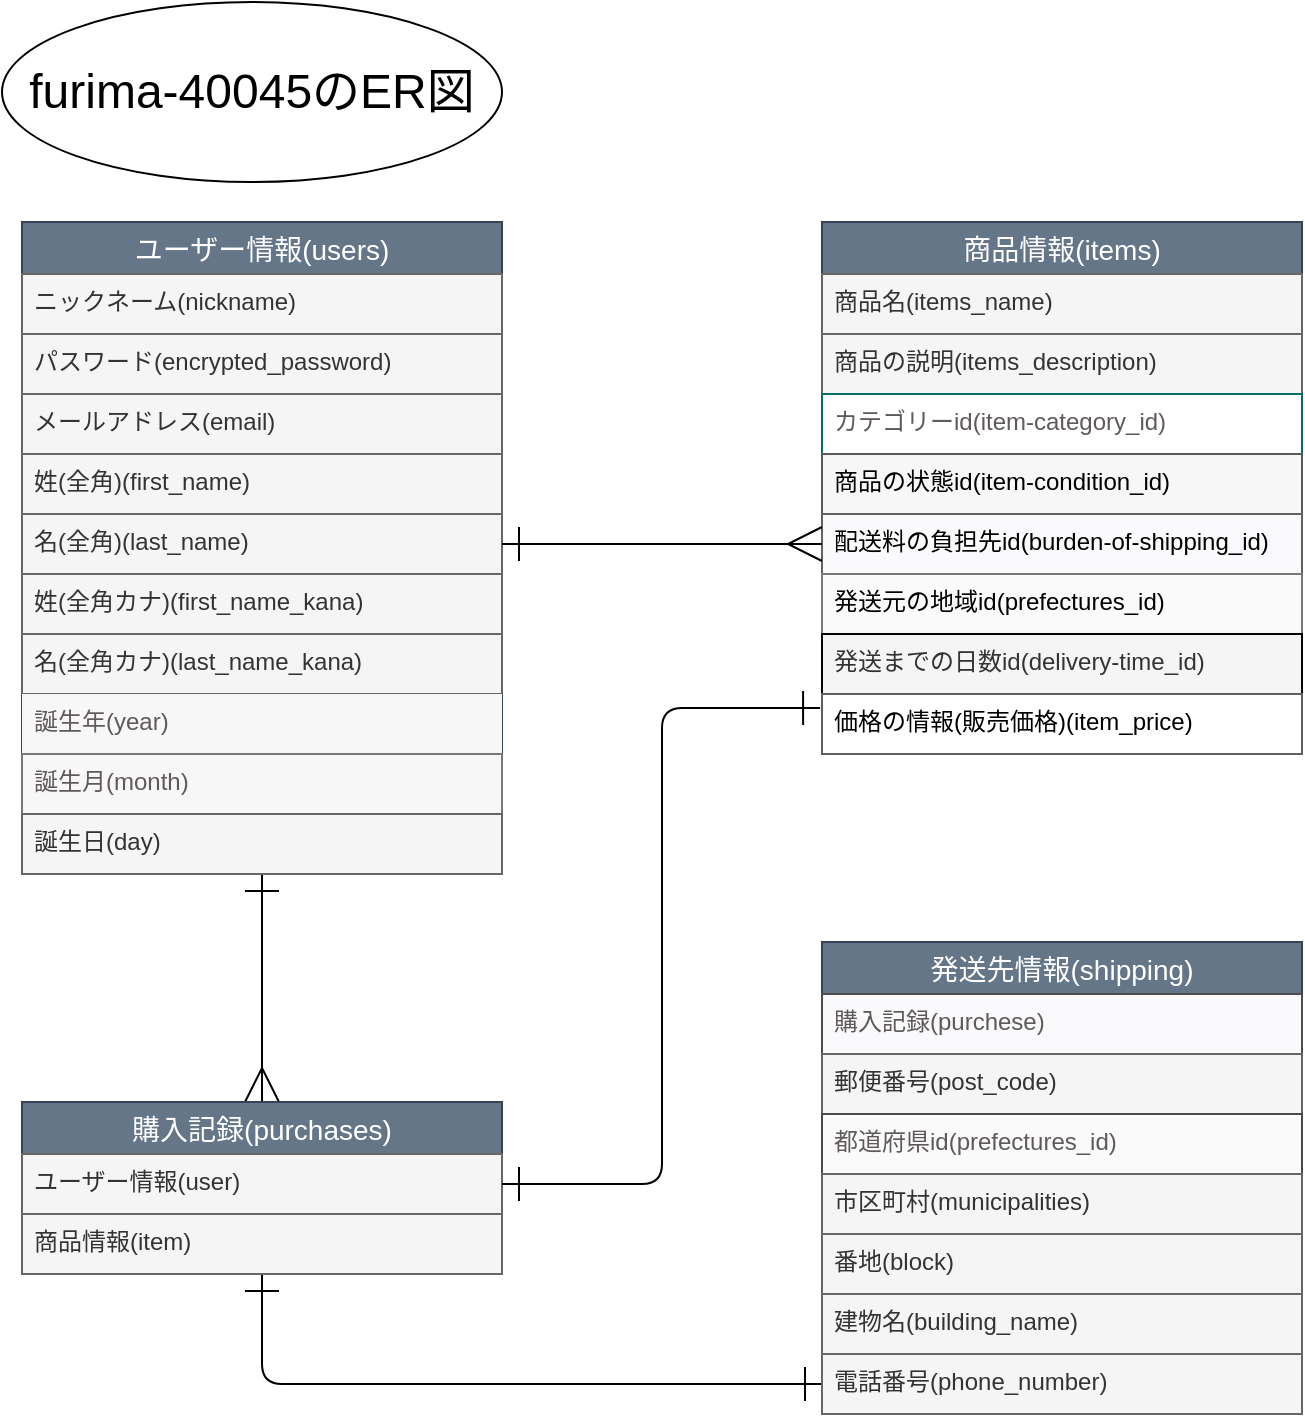<mxfile>
    <diagram id="RUjmRtMl-cPzw5SACrXX" name="ページ1">
        <mxGraphModel dx="843" dy="792" grid="1" gridSize="10" guides="1" tooltips="1" connect="1" arrows="1" fold="1" page="1" pageScale="1" pageWidth="827" pageHeight="1169" background="#ffffff" math="0" shadow="0">
            <root>
                <mxCell id="0"/>
                <mxCell id="1" parent="0"/>
                <mxCell id="xgZGbjQD8j0C7VjBjvIj-36" value="&lt;font style=&quot;font-size: 24px;&quot;&gt;furima-40045のER図&lt;/font&gt;" style="ellipse;whiteSpace=wrap;html=1;align=center;fillColor=none;fontColor=#000000;" parent="1" vertex="1">
                    <mxGeometry x="30" y="10" width="250" height="90" as="geometry"/>
                </mxCell>
                <mxCell id="81" style="edgeStyle=orthogonalEdgeStyle;html=1;entryX=0.5;entryY=0;entryDx=0;entryDy=0;strokeColor=#000000;strokeWidth=1;fontSize=12;fontColor=#5f5959;startArrow=ERone;startFill=0;endArrow=ERmany;endFill=0;startSize=15;endSize=15;" edge="1" parent="1" source="16" target="30">
                    <mxGeometry relative="1" as="geometry"/>
                </mxCell>
                <mxCell id="16" value="ユーザー情報(users)" style="swimlane;fontStyle=0;childLayout=stackLayout;horizontal=1;startSize=26;horizontalStack=0;resizeParent=1;resizeParentMax=0;resizeLast=0;collapsible=1;marginBottom=0;align=center;fontSize=14;fillColor=#647687;fontColor=#ffffff;strokeColor=#314354;" vertex="1" parent="1">
                    <mxGeometry x="40" y="120" width="240" height="326" as="geometry">
                        <mxRectangle x="40" y="120" width="60" height="30" as="alternateBounds"/>
                    </mxGeometry>
                </mxCell>
                <mxCell id="17" value="ニックネーム(nickname)" style="text;strokeColor=#666666;fillColor=#f5f5f5;spacingLeft=4;spacingRight=4;overflow=hidden;rotatable=0;points=[[0,0.5],[1,0.5]];portConstraint=eastwest;fontSize=12;fontColor=#333333;" vertex="1" parent="16">
                    <mxGeometry y="26" width="240" height="30" as="geometry"/>
                </mxCell>
                <mxCell id="18" value="パスワード(encrypted_password)" style="text;strokeColor=#666666;fillColor=#f5f5f5;spacingLeft=4;spacingRight=4;overflow=hidden;rotatable=0;points=[[0,0.5],[1,0.5]];portConstraint=eastwest;fontSize=12;fontColor=#333333;" vertex="1" parent="16">
                    <mxGeometry y="56" width="240" height="30" as="geometry"/>
                </mxCell>
                <mxCell id="19" value="メールアドレス(email)" style="text;strokeColor=#666666;fillColor=#f5f5f5;spacingLeft=4;spacingRight=4;overflow=hidden;rotatable=0;points=[[0,0.5],[1,0.5]];portConstraint=eastwest;fontSize=12;fontColor=#333333;" vertex="1" parent="16">
                    <mxGeometry y="86" width="240" height="30" as="geometry"/>
                </mxCell>
                <mxCell id="46" value="姓(全角)(first_name)" style="text;strokeColor=#666666;fillColor=#f5f5f5;spacingLeft=4;spacingRight=4;overflow=hidden;rotatable=0;points=[[0,0.5],[1,0.5]];portConstraint=eastwest;fontSize=12;fontColor=#333333;" vertex="1" parent="16">
                    <mxGeometry y="116" width="240" height="30" as="geometry"/>
                </mxCell>
                <mxCell id="45" value="名(全角)(last_name)" style="text;strokeColor=#666666;fillColor=#f5f5f5;spacingLeft=4;spacingRight=4;overflow=hidden;rotatable=0;points=[[0,0.5],[1,0.5]];portConstraint=eastwest;fontSize=12;fontColor=#333333;" vertex="1" parent="16">
                    <mxGeometry y="146" width="240" height="30" as="geometry"/>
                </mxCell>
                <mxCell id="49" value="姓(全角カナ)(first_name_kana)" style="text;strokeColor=#666666;fillColor=#f5f5f5;spacingLeft=4;spacingRight=4;overflow=hidden;rotatable=0;points=[[0,0.5],[1,0.5]];portConstraint=eastwest;fontSize=12;fontColor=#333333;" vertex="1" parent="16">
                    <mxGeometry y="176" width="240" height="30" as="geometry"/>
                </mxCell>
                <mxCell id="48" value="名(全角カナ)(last_name_kana)" style="text;strokeColor=#666666;fillColor=#f5f5f5;spacingLeft=4;spacingRight=4;overflow=hidden;rotatable=0;points=[[0,0.5],[1,0.5]];portConstraint=eastwest;fontSize=12;fontColor=#333333;" vertex="1" parent="16">
                    <mxGeometry y="206" width="240" height="30" as="geometry"/>
                </mxCell>
                <mxCell id="76" value="誕生年(year)" style="text;strokeColor=none;fillColor=#f7f7f7;spacingLeft=4;spacingRight=4;overflow=hidden;rotatable=0;points=[[0,0.5],[1,0.5]];portConstraint=eastwest;fontSize=12;fontColor=#5f5959;" vertex="1" parent="16">
                    <mxGeometry y="236" width="240" height="30" as="geometry"/>
                </mxCell>
                <mxCell id="78" value="誕生月(month)" style="text;strokeColor=#787878;fillColor=#f7f7f7;spacingLeft=4;spacingRight=4;overflow=hidden;rotatable=0;points=[[0,0.5],[1,0.5]];portConstraint=eastwest;fontSize=12;fontColor=#5f5959;" vertex="1" parent="16">
                    <mxGeometry y="266" width="240" height="30" as="geometry"/>
                </mxCell>
                <mxCell id="47" value="誕生日(day)" style="text;strokeColor=#666666;fillColor=#f5f5f5;spacingLeft=4;spacingRight=4;overflow=hidden;rotatable=0;points=[[0,0.5],[1,0.5]];portConstraint=eastwest;fontSize=12;fontColor=#333333;" vertex="1" parent="16">
                    <mxGeometry y="296" width="240" height="30" as="geometry"/>
                </mxCell>
                <mxCell id="20" value="商品情報(items)" style="swimlane;fontStyle=0;childLayout=stackLayout;horizontal=1;startSize=26;horizontalStack=0;resizeParent=1;resizeParentMax=0;resizeLast=0;collapsible=1;marginBottom=0;align=center;fontSize=14;strokeColor=#314354;fillColor=#647687;fontColor=#ffffff;" vertex="1" parent="1">
                    <mxGeometry x="440" y="120" width="240" height="266" as="geometry"/>
                </mxCell>
                <mxCell id="21" value="商品名(items_name)" style="text;strokeColor=#666666;fillColor=#f5f5f5;spacingLeft=4;spacingRight=4;overflow=hidden;rotatable=0;points=[[0,0.5],[1,0.5]];portConstraint=eastwest;fontSize=12;fontColor=#333333;" vertex="1" parent="20">
                    <mxGeometry y="26" width="240" height="30" as="geometry"/>
                </mxCell>
                <mxCell id="22" value="商品の説明(items_description)" style="text;strokeColor=#666666;fillColor=#f5f5f5;spacingLeft=4;spacingRight=4;overflow=hidden;rotatable=0;points=[[0,0.5],[1,0.5]];portConstraint=eastwest;fontSize=12;fontColor=#333333;" vertex="1" parent="20">
                    <mxGeometry y="56" width="240" height="30" as="geometry"/>
                </mxCell>
                <mxCell id="70" value="カテゴリーid(item-category_id) " style="text;strokeColor=#016e6e;fillColor=#FFFFFF;spacingLeft=4;spacingRight=4;overflow=hidden;rotatable=0;points=[[0,0.5],[1,0.5]];portConstraint=eastwest;fontSize=12;fontColor=#5f5959;" vertex="1" parent="20">
                    <mxGeometry y="86" width="240" height="30" as="geometry"/>
                </mxCell>
                <mxCell id="72" value="商品の状態id(item-condition_id) " style="text;strokeColor=#595959;fillColor=#f7f7f7;spacingLeft=4;spacingRight=4;overflow=hidden;rotatable=0;points=[[0,0.5],[1,0.5]];portConstraint=eastwest;fontSize=12;fontColor=#000000;" vertex="1" parent="20">
                    <mxGeometry y="116" width="240" height="30" as="geometry"/>
                </mxCell>
                <mxCell id="69" value="配送料の負担先id(burden-of-shipping_id)" style="text;strokeColor=#616161;fillColor=#faf9fb;spacingLeft=4;spacingRight=4;overflow=hidden;rotatable=0;points=[[0,0.5],[1,0.5]];portConstraint=eastwest;fontSize=12;fontColor=#000000;" vertex="1" parent="20">
                    <mxGeometry y="146" width="240" height="30" as="geometry"/>
                </mxCell>
                <mxCell id="73" value="発送元の地域id(prefectures_id)" style="text;strokeColor=#787878;fillColor=#fafafa;spacingLeft=4;spacingRight=4;overflow=hidden;rotatable=0;points=[[0,0.5],[1,0.5]];portConstraint=eastwest;fontSize=12;fontColor=#000000;" vertex="1" parent="20">
                    <mxGeometry y="176" width="240" height="30" as="geometry"/>
                </mxCell>
                <mxCell id="74" value="発送までの日数id(delivery-time_id)" style="text;strokeColor=#050505;fillColor=#f5f5f5;spacingLeft=4;spacingRight=4;overflow=hidden;rotatable=0;points=[[0,0.5],[1,0.5]];portConstraint=eastwest;fontSize=12;fontColor=#333333;" vertex="1" parent="20">
                    <mxGeometry y="206" width="240" height="30" as="geometry"/>
                </mxCell>
                <mxCell id="71" value="価格の情報(販売価格)(item_price)" style="text;strokeColor=#635f5f;fillColor=#ffffff;spacingLeft=4;spacingRight=4;overflow=hidden;rotatable=0;points=[[0,0.5],[1,0.5]];portConstraint=eastwest;fontSize=12;fontColor=#000000;" vertex="1" parent="20">
                    <mxGeometry y="236" width="240" height="30" as="geometry"/>
                </mxCell>
                <mxCell id="86" style="edgeStyle=orthogonalEdgeStyle;html=1;entryX=0;entryY=0.5;entryDx=0;entryDy=0;strokeColor=#000000;strokeWidth=1;fontSize=12;fontColor=#5f5959;startArrow=ERone;startFill=0;endArrow=ERone;endFill=0;startSize=15;endSize=15;" edge="1" parent="1" source="30" target="37">
                    <mxGeometry relative="1" as="geometry"/>
                </mxCell>
                <mxCell id="30" value="購入記録(purchases)" style="swimlane;fontStyle=0;childLayout=stackLayout;horizontal=1;startSize=26;horizontalStack=0;resizeParent=1;resizeParentMax=0;resizeLast=0;collapsible=1;marginBottom=0;align=center;fontSize=14;strokeColor=#314354;fillColor=#647687;fontColor=#ffffff;" vertex="1" parent="1">
                    <mxGeometry x="40" y="560" width="240" height="86" as="geometry"/>
                </mxCell>
                <mxCell id="54" value="ユーザー情報(user)" style="text;strokeColor=#666666;fillColor=#f5f5f5;spacingLeft=4;spacingRight=4;overflow=hidden;rotatable=0;points=[[0,0.5],[1,0.5]];portConstraint=eastwest;fontSize=12;fontColor=#333333;" vertex="1" parent="30">
                    <mxGeometry y="26" width="240" height="30" as="geometry"/>
                </mxCell>
                <mxCell id="32" value="商品情報(item)" style="text;strokeColor=#666666;fillColor=#f5f5f5;spacingLeft=4;spacingRight=4;overflow=hidden;rotatable=0;points=[[0,0.5],[1,0.5]];portConstraint=eastwest;fontSize=12;fontColor=#333333;" vertex="1" parent="30">
                    <mxGeometry y="56" width="240" height="30" as="geometry"/>
                </mxCell>
                <mxCell id="34" value="発送先情報(shipping)" style="swimlane;fontStyle=0;childLayout=stackLayout;horizontal=1;startSize=26;horizontalStack=0;resizeParent=1;resizeParentMax=0;resizeLast=0;collapsible=1;marginBottom=0;align=center;fontSize=14;strokeColor=#314354;fillColor=#647687;fontColor=#ffffff;" vertex="1" parent="1">
                    <mxGeometry x="440" y="480" width="240" height="236" as="geometry"/>
                </mxCell>
                <mxCell id="87" value="購入記録(purchese)" style="text;strokeColor=#4d4d4d;fillColor=#faf9fb;spacingLeft=4;spacingRight=4;overflow=hidden;rotatable=0;points=[[0,0.5],[1,0.5]];portConstraint=eastwest;fontSize=12;fontColor=#5f5959;" vertex="1" parent="34">
                    <mxGeometry y="26" width="240" height="30" as="geometry"/>
                </mxCell>
                <mxCell id="35" value="郵便番号(post_code)" style="text;strokeColor=#666666;fillColor=#f5f5f5;spacingLeft=4;spacingRight=4;overflow=hidden;rotatable=0;points=[[0,0.5],[1,0.5]];portConstraint=eastwest;fontSize=12;fontColor=#333333;" vertex="1" parent="34">
                    <mxGeometry y="56" width="240" height="30" as="geometry"/>
                </mxCell>
                <mxCell id="75" value="都道府県id(prefectures_id)&#10;" style="text;strokeColor=#4b4949;fillColor=#fafafa;spacingLeft=4;spacingRight=4;overflow=hidden;rotatable=0;points=[[0,0.5],[1,0.5]];portConstraint=eastwest;fontSize=12;fontColor=#5f5959;" vertex="1" parent="34">
                    <mxGeometry y="86" width="240" height="30" as="geometry"/>
                </mxCell>
                <mxCell id="40" value="市区町村(municipalities)" style="text;strokeColor=#666666;fillColor=#f5f5f5;spacingLeft=4;spacingRight=4;overflow=hidden;rotatable=0;points=[[0,0.5],[1,0.5]];portConstraint=eastwest;fontSize=12;fontColor=#333333;" vertex="1" parent="34">
                    <mxGeometry y="116" width="240" height="30" as="geometry"/>
                </mxCell>
                <mxCell id="39" value="番地(block)" style="text;strokeColor=#666666;fillColor=#f5f5f5;spacingLeft=4;spacingRight=4;overflow=hidden;rotatable=0;points=[[0,0.5],[1,0.5]];portConstraint=eastwest;fontSize=12;fontColor=#333333;" vertex="1" parent="34">
                    <mxGeometry y="146" width="240" height="30" as="geometry"/>
                </mxCell>
                <mxCell id="36" value="建物名(building_name)" style="text;strokeColor=#666666;fillColor=#f5f5f5;spacingLeft=4;spacingRight=4;overflow=hidden;rotatable=0;points=[[0,0.5],[1,0.5]];portConstraint=eastwest;fontSize=12;fontColor=#333333;" vertex="1" parent="34">
                    <mxGeometry y="176" width="240" height="30" as="geometry"/>
                </mxCell>
                <mxCell id="37" value="電話番号(phone_number)" style="text;strokeColor=#666666;fillColor=#f5f5f5;spacingLeft=4;spacingRight=4;overflow=hidden;rotatable=0;points=[[0,0.5],[1,0.5]];portConstraint=eastwest;fontSize=12;fontColor=#333333;" vertex="1" parent="34">
                    <mxGeometry y="206" width="240" height="30" as="geometry"/>
                </mxCell>
                <mxCell id="83" style="edgeStyle=orthogonalEdgeStyle;html=1;entryX=0;entryY=0.5;entryDx=0;entryDy=0;strokeColor=#000000;strokeWidth=1;fontSize=12;fontColor=#5f5959;startArrow=ERone;startFill=0;endArrow=ERmany;endFill=0;startSize=15;endSize=15;" edge="1" parent="1" source="45" target="69">
                    <mxGeometry relative="1" as="geometry"/>
                </mxCell>
                <mxCell id="85" style="edgeStyle=orthogonalEdgeStyle;html=1;entryX=-0.004;entryY=0.233;entryDx=0;entryDy=0;entryPerimeter=0;strokeColor=#000000;strokeWidth=1;fontSize=12;fontColor=#5f5959;startArrow=ERone;startFill=0;endArrow=ERone;endFill=0;startSize=15;endSize=15;" edge="1" parent="1" source="54" target="71">
                    <mxGeometry relative="1" as="geometry"/>
                </mxCell>
            </root>
        </mxGraphModel>
    </diagram>
    <diagram id="wuWtKFS6mVsX_vh3ysDs" name="ページ2">
        <mxGraphModel dx="843" dy="677" grid="1" gridSize="10" guides="1" tooltips="1" connect="1" arrows="1" fold="1" page="1" pageScale="1" pageWidth="827" pageHeight="1169" math="0" shadow="0">
            <root>
                <mxCell id="0"/>
                <mxCell id="1" parent="0"/>
            </root>
        </mxGraphModel>
    </diagram>
</mxfile>